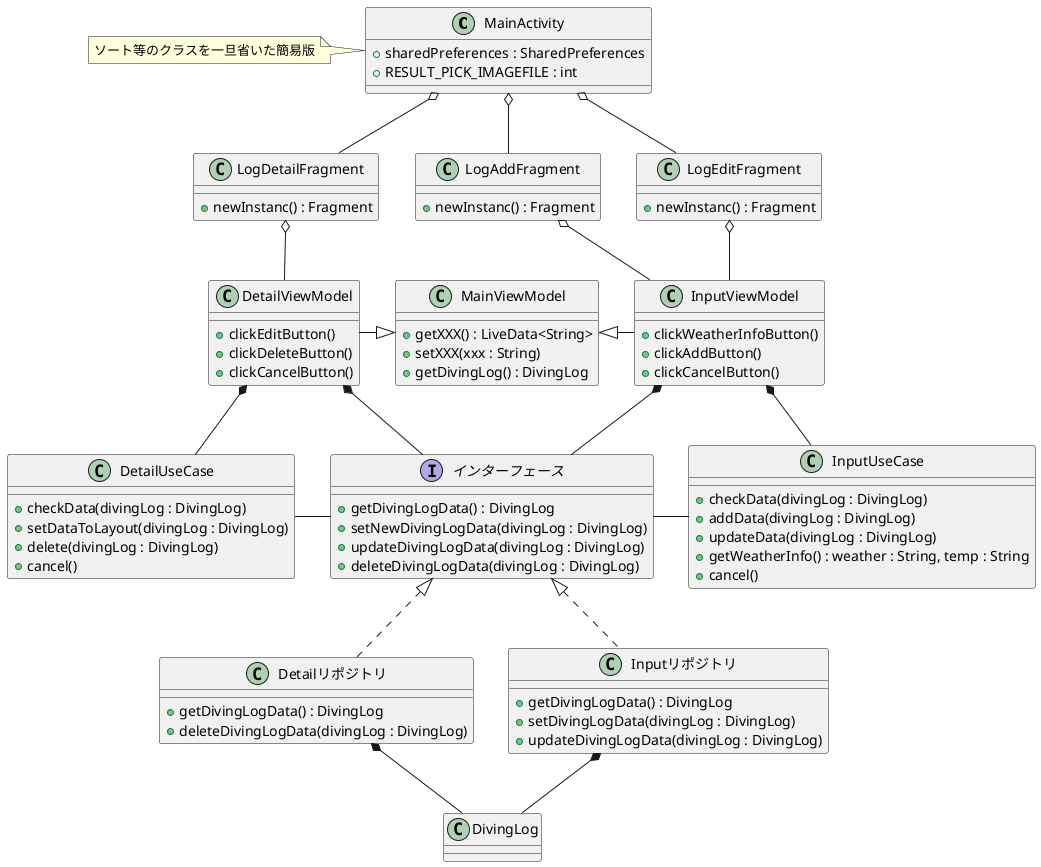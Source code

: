 @startuml

class MainActivity{
    + sharedPreferences : SharedPreferences 
    + RESULT_PICK_IMAGEFILE : int
}
note left of MainActivity : ソート等のクラスを一旦省いた簡易版

class LogDetailFragment{
    + newInstanc() : Fragment
}

class LogAddFragment{
    + newInstanc() : Fragment
}

class LogEditFragment{
    + newInstanc() : Fragment
}

class MainViewModel{
    + getXXX() : LiveData<String>
    + setXXX(xxx : String)
    + getDivingLog() : DivingLog
}

class DetailViewModel{
    + clickEditButton()
    + clickDeleteButton()
    + clickCancelButton()
}

class InputViewModel{
    + clickWeatherInfoButton()
    + clickAddButton()
    + clickCancelButton()
}

class Detailリポジトリ{
    + getDivingLogData() : DivingLog
    + deleteDivingLogData(divingLog : DivingLog)
}

class Inputリポジトリ{
    + getDivingLogData() : DivingLog
    + setDivingLogData(divingLog : DivingLog)
    + updateDivingLogData(divingLog : DivingLog)
}

interface インターフェース{
    + getDivingLogData() : DivingLog
    + setNewDivingLogData(divingLog : DivingLog)
    + updateDivingLogData(divingLog : DivingLog)
    + deleteDivingLogData(divingLog : DivingLog)
}

class DetailUseCase{
    + checkData(divingLog : DivingLog)
    + setDataToLayout(divingLog : DivingLog)
    + delete(divingLog : DivingLog)
    + cancel()
}

class InputUseCase{
    + checkData(divingLog : DivingLog)
    + addData(divingLog : DivingLog)
    + updateData(divingLog : DivingLog)
    + getWeatherInfo() : weather : String, temp : String
    + cancel()
}

インターフェース <|.. Detailリポジトリ
インターフェース <|.. Inputリポジトリ

DetailViewModel *-- インターフェース
InputViewModel *-- インターフェース

DetailViewModel *-- DetailUseCase
InputViewModel *-- InputUseCase

インターフェース -left- DetailUseCase
インターフェース -right- InputUseCase

MainActivity o-- LogDetailFragment
MainActivity o-- LogAddFragment
MainActivity o-- LogEditFragment

LogDetailFragment o-- DetailViewModel
LogAddFragment o-- InputViewModel
LogEditFragment o-- InputViewModel

MainViewModel <|-le- DetailViewModel
MainViewModel <|-ri- InputViewModel

Detailリポジトリ *-down- DivingLog
Inputリポジトリ *-down- DivingLog

@enduml